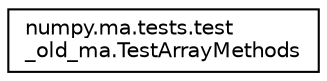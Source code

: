 digraph "Graphical Class Hierarchy"
{
 // LATEX_PDF_SIZE
  edge [fontname="Helvetica",fontsize="10",labelfontname="Helvetica",labelfontsize="10"];
  node [fontname="Helvetica",fontsize="10",shape=record];
  rankdir="LR";
  Node0 [label="numpy.ma.tests.test\l_old_ma.TestArrayMethods",height=0.2,width=0.4,color="black", fillcolor="white", style="filled",URL="$classnumpy_1_1ma_1_1tests_1_1test__old__ma_1_1TestArrayMethods.html",tooltip=" "];
}
